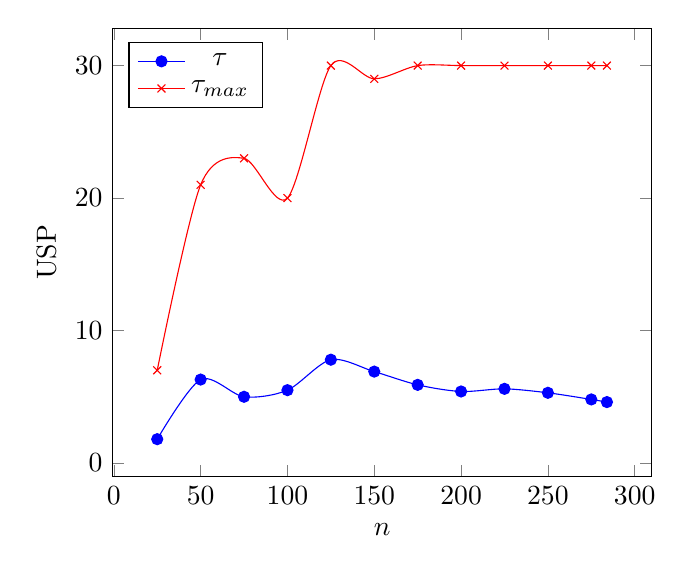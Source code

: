 \begin{tikzpicture}
    \begin{axis}[
        xlabel={$n$},
        ylabel={USP},
		legend pos=north west
        ]
        
    \addplot[smooth,mark=*,blue] plot coordinates {
		(25,1.8)
		(50,6.3)
		(75,5.0)
		(100,5.5)
		(125,7.8)
		(150,6.9)
		(175,5.9)
		(200,5.4)
		(225,5.6)
		(250,5.3)
		(275,4.8)
		(284,4.6)
    };
    \addlegendentry{$\tau$}

    \addplot[smooth,color=red,mark=x] plot coordinates {
		(25,7)
		(50,21)
		(75,23)
		(100,20)
		(125,30)
		(150,29)
		(175,30)
		(200,30)
		(225,30)
		(250,30)
		(275,30)
		(284,30)
    };
    \addlegendentry{$\tau_{max}$}
    
    \end{axis}
\end{tikzpicture}
